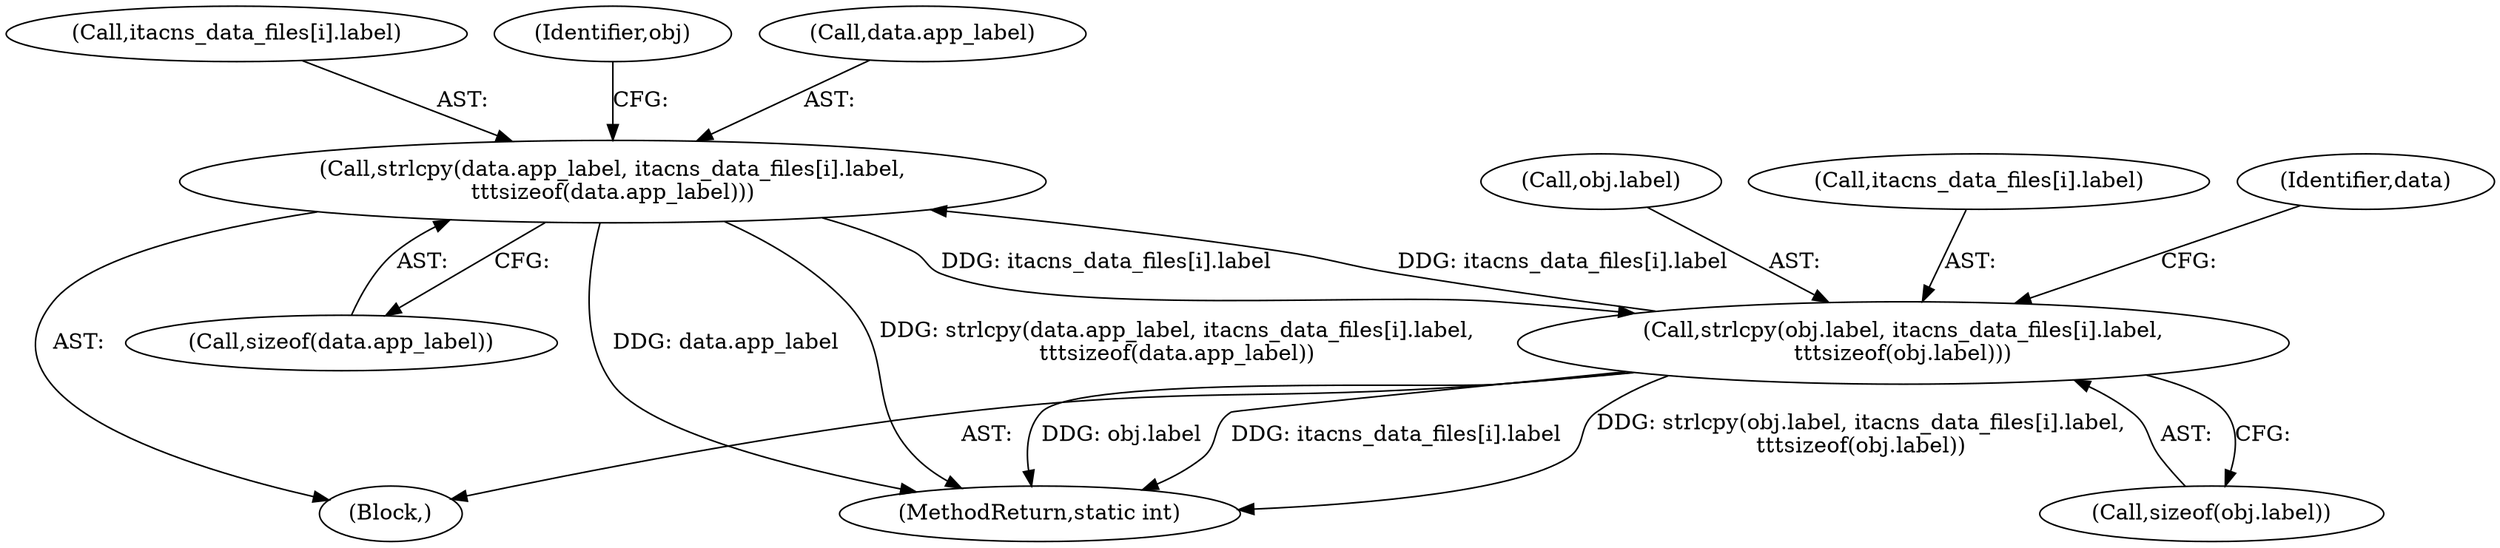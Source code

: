 digraph "0_OpenSC_8fe377e93b4b56060e5bbfb6f3142ceaeca744fa_19@array" {
"1000172" [label="(Call,strlcpy(data.app_label, itacns_data_files[i].label,\n\t\t\tsizeof(data.app_label)))"];
"1000185" [label="(Call,strlcpy(obj.label, itacns_data_files[i].label,\n\t\t\tsizeof(obj.label)))"];
"1000172" [label="(Call,strlcpy(data.app_label, itacns_data_files[i].label,\n\t\t\tsizeof(data.app_label)))"];
"1000186" [label="(Call,obj.label)"];
"1000185" [label="(Call,strlcpy(obj.label, itacns_data_files[i].label,\n\t\t\tsizeof(obj.label)))"];
"1000176" [label="(Call,itacns_data_files[i].label)"];
"1000181" [label="(Call,sizeof(data.app_label))"];
"1000187" [label="(Identifier,obj)"];
"1000189" [label="(Call,itacns_data_files[i].label)"];
"1000194" [label="(Call,sizeof(obj.label))"];
"1000200" [label="(Identifier,data)"];
"1000133" [label="(Block,)"];
"1000172" [label="(Call,strlcpy(data.app_label, itacns_data_files[i].label,\n\t\t\tsizeof(data.app_label)))"];
"1000352" [label="(MethodReturn,static int)"];
"1000173" [label="(Call,data.app_label)"];
"1000172" -> "1000133"  [label="AST: "];
"1000172" -> "1000181"  [label="CFG: "];
"1000173" -> "1000172"  [label="AST: "];
"1000176" -> "1000172"  [label="AST: "];
"1000181" -> "1000172"  [label="AST: "];
"1000187" -> "1000172"  [label="CFG: "];
"1000172" -> "1000352"  [label="DDG: strlcpy(data.app_label, itacns_data_files[i].label,\n\t\t\tsizeof(data.app_label))"];
"1000172" -> "1000352"  [label="DDG: data.app_label"];
"1000185" -> "1000172"  [label="DDG: itacns_data_files[i].label"];
"1000172" -> "1000185"  [label="DDG: itacns_data_files[i].label"];
"1000185" -> "1000133"  [label="AST: "];
"1000185" -> "1000194"  [label="CFG: "];
"1000186" -> "1000185"  [label="AST: "];
"1000189" -> "1000185"  [label="AST: "];
"1000194" -> "1000185"  [label="AST: "];
"1000200" -> "1000185"  [label="CFG: "];
"1000185" -> "1000352"  [label="DDG: strlcpy(obj.label, itacns_data_files[i].label,\n\t\t\tsizeof(obj.label))"];
"1000185" -> "1000352"  [label="DDG: obj.label"];
"1000185" -> "1000352"  [label="DDG: itacns_data_files[i].label"];
}
